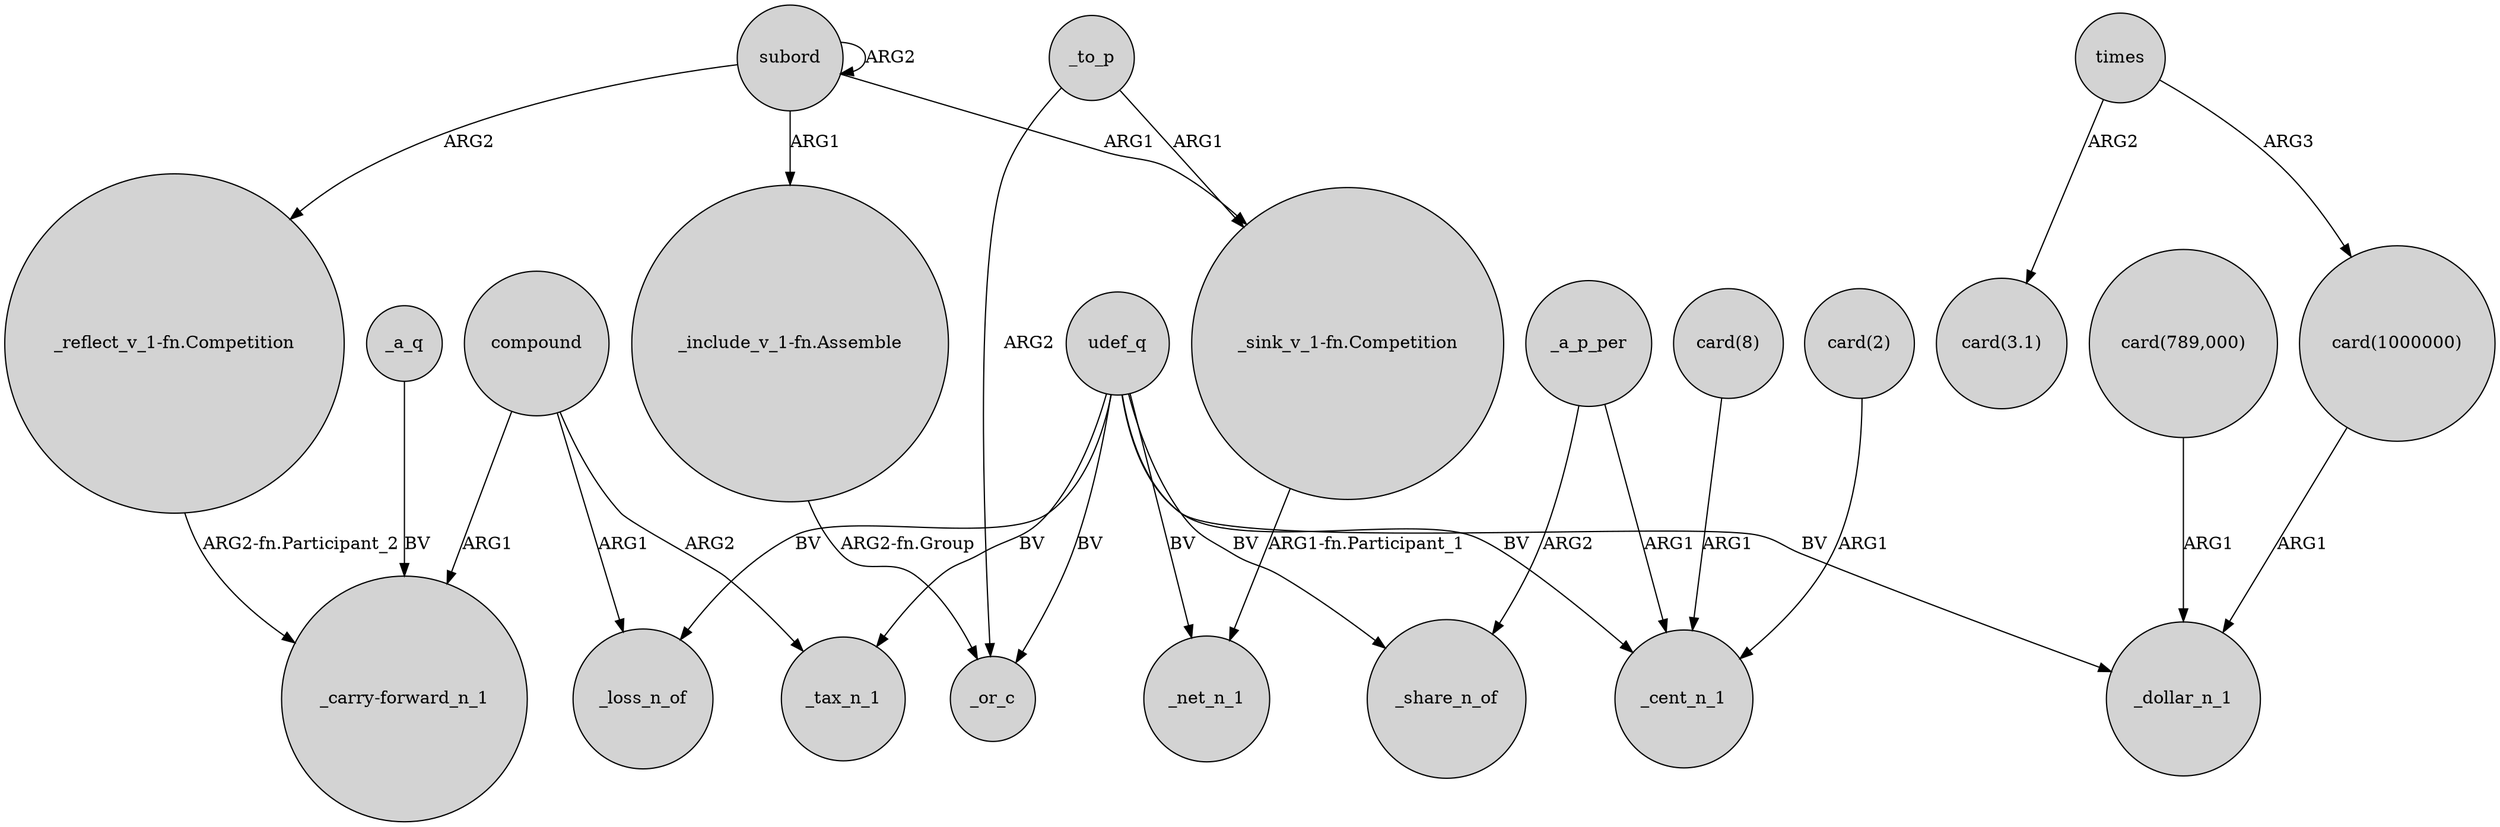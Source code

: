 digraph {
	node [shape=circle style=filled]
	"_reflect_v_1-fn.Competition" -> "_carry-forward_n_1" [label="ARG2-fn.Participant_2"]
	subord -> "_sink_v_1-fn.Competition" [label=ARG1]
	_to_p -> _or_c [label=ARG2]
	subord -> subord [label=ARG2]
	_a_p_per -> _cent_n_1 [label=ARG1]
	udef_q -> _tax_n_1 [label=BV]
	times -> "card(1000000)" [label=ARG3]
	"_sink_v_1-fn.Competition" -> _net_n_1 [label="ARG1-fn.Participant_1"]
	subord -> "_include_v_1-fn.Assemble" [label=ARG1]
	udef_q -> _cent_n_1 [label=BV]
	udef_q -> _or_c [label=BV]
	_to_p -> "_sink_v_1-fn.Competition" [label=ARG1]
	compound -> _loss_n_of [label=ARG1]
	_a_p_per -> _share_n_of [label=ARG2]
	_a_q -> "_carry-forward_n_1" [label=BV]
	udef_q -> _share_n_of [label=BV]
	udef_q -> _net_n_1 [label=BV]
	udef_q -> _loss_n_of [label=BV]
	compound -> _tax_n_1 [label=ARG2]
	udef_q -> _dollar_n_1 [label=BV]
	"card(1000000)" -> _dollar_n_1 [label=ARG1]
	"card(8)" -> _cent_n_1 [label=ARG1]
	times -> "card(3.1)" [label=ARG2]
	"card(2)" -> _cent_n_1 [label=ARG1]
	subord -> "_reflect_v_1-fn.Competition" [label=ARG2]
	"card(789,000)" -> _dollar_n_1 [label=ARG1]
	compound -> "_carry-forward_n_1" [label=ARG1]
	"_include_v_1-fn.Assemble" -> _or_c [label="ARG2-fn.Group"]
}
